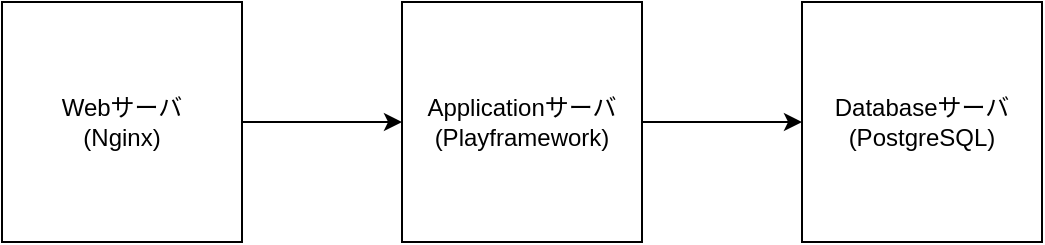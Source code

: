 <mxfile version="13.10.0" type="embed">
    <diagram id="GI_gxiYyKgDJMalbBn3a" name="Page-1">
        <mxGraphModel dx="997" dy="913" grid="1" gridSize="10" guides="1" tooltips="1" connect="1" arrows="1" fold="1" page="1" pageScale="1" pageWidth="850" pageHeight="1100" math="0" shadow="0">
            <root>
                <mxCell id="0"/>
                <mxCell id="1" parent="0"/>
                <mxCell id="5" style="edgeStyle=orthogonalEdgeStyle;rounded=0;orthogonalLoop=1;jettySize=auto;html=1;entryX=0;entryY=0.5;entryDx=0;entryDy=0;" edge="1" parent="1" source="2" target="3">
                    <mxGeometry relative="1" as="geometry"/>
                </mxCell>
                <mxCell id="2" value="Webサーバ&lt;br&gt;(Nginx)" style="whiteSpace=wrap;html=1;aspect=fixed;" vertex="1" parent="1">
                    <mxGeometry x="70" y="320" width="120" height="120" as="geometry"/>
                </mxCell>
                <mxCell id="6" style="edgeStyle=orthogonalEdgeStyle;rounded=0;orthogonalLoop=1;jettySize=auto;html=1;entryX=0;entryY=0.5;entryDx=0;entryDy=0;" edge="1" parent="1" source="3" target="4">
                    <mxGeometry relative="1" as="geometry"/>
                </mxCell>
                <mxCell id="3" value="Applicationサーバ&lt;br&gt;(Playframework)" style="whiteSpace=wrap;html=1;aspect=fixed;" vertex="1" parent="1">
                    <mxGeometry x="270" y="320" width="120" height="120" as="geometry"/>
                </mxCell>
                <mxCell id="4" value="Databaseサーバ&lt;br&gt;(PostgreSQL)" style="whiteSpace=wrap;html=1;aspect=fixed;" vertex="1" parent="1">
                    <mxGeometry x="470" y="320" width="120" height="120" as="geometry"/>
                </mxCell>
            </root>
        </mxGraphModel>
    </diagram>
</mxfile>